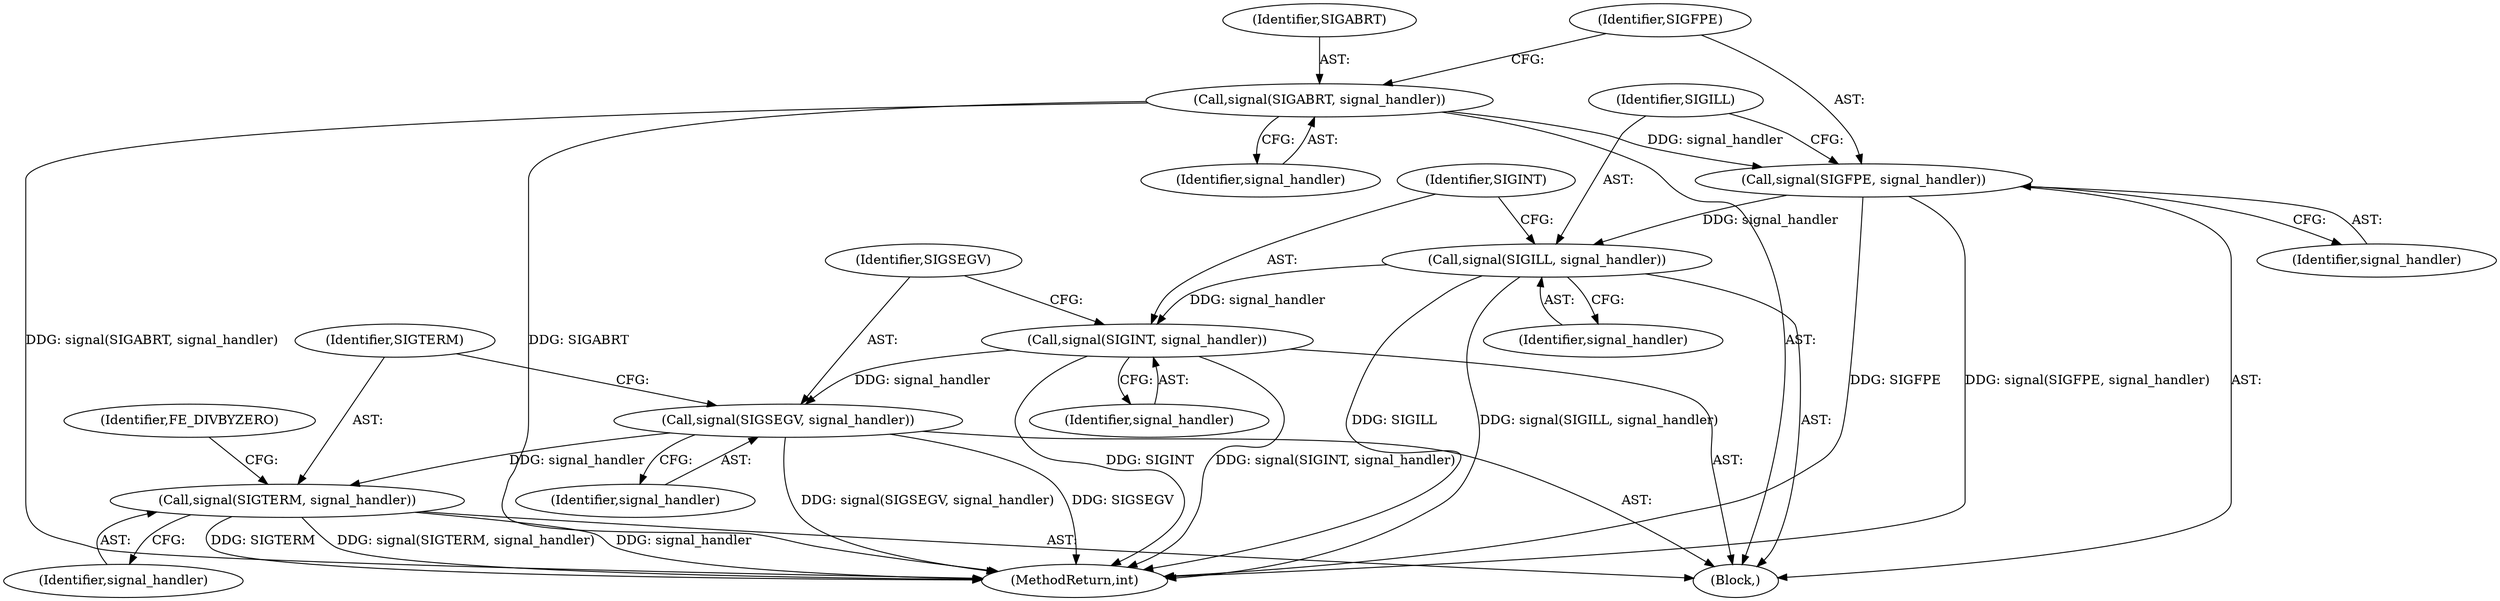 digraph "0_Android_9d4853418ab2f754c2b63e091c29c5529b8b86ca_94@API" {
"1000177" [label="(Call,signal(SIGFPE, signal_handler))"];
"1000174" [label="(Call,signal(SIGABRT, signal_handler))"];
"1000180" [label="(Call,signal(SIGILL, signal_handler))"];
"1000183" [label="(Call,signal(SIGINT, signal_handler))"];
"1000186" [label="(Call,signal(SIGSEGV, signal_handler))"];
"1000189" [label="(Call,signal(SIGTERM, signal_handler))"];
"1000189" [label="(Call,signal(SIGTERM, signal_handler))"];
"1000178" [label="(Identifier,SIGFPE)"];
"1000191" [label="(Identifier,signal_handler)"];
"1000186" [label="(Call,signal(SIGSEGV, signal_handler))"];
"1000182" [label="(Identifier,signal_handler)"];
"1000180" [label="(Call,signal(SIGILL, signal_handler))"];
"1000187" [label="(Identifier,SIGSEGV)"];
"1000174" [label="(Call,signal(SIGABRT, signal_handler))"];
"1000188" [label="(Identifier,signal_handler)"];
"1000194" [label="(Identifier,FE_DIVBYZERO)"];
"1000184" [label="(Identifier,SIGINT)"];
"1000183" [label="(Call,signal(SIGINT, signal_handler))"];
"1000179" [label="(Identifier,signal_handler)"];
"1000181" [label="(Identifier,SIGILL)"];
"1000176" [label="(Identifier,signal_handler)"];
"1000190" [label="(Identifier,SIGTERM)"];
"1000185" [label="(Identifier,signal_handler)"];
"1000175" [label="(Identifier,SIGABRT)"];
"1000149" [label="(Block,)"];
"1001841" [label="(MethodReturn,int)"];
"1000177" [label="(Call,signal(SIGFPE, signal_handler))"];
"1000177" -> "1000149"  [label="AST: "];
"1000177" -> "1000179"  [label="CFG: "];
"1000178" -> "1000177"  [label="AST: "];
"1000179" -> "1000177"  [label="AST: "];
"1000181" -> "1000177"  [label="CFG: "];
"1000177" -> "1001841"  [label="DDG: SIGFPE"];
"1000177" -> "1001841"  [label="DDG: signal(SIGFPE, signal_handler)"];
"1000174" -> "1000177"  [label="DDG: signal_handler"];
"1000177" -> "1000180"  [label="DDG: signal_handler"];
"1000174" -> "1000149"  [label="AST: "];
"1000174" -> "1000176"  [label="CFG: "];
"1000175" -> "1000174"  [label="AST: "];
"1000176" -> "1000174"  [label="AST: "];
"1000178" -> "1000174"  [label="CFG: "];
"1000174" -> "1001841"  [label="DDG: signal(SIGABRT, signal_handler)"];
"1000174" -> "1001841"  [label="DDG: SIGABRT"];
"1000180" -> "1000149"  [label="AST: "];
"1000180" -> "1000182"  [label="CFG: "];
"1000181" -> "1000180"  [label="AST: "];
"1000182" -> "1000180"  [label="AST: "];
"1000184" -> "1000180"  [label="CFG: "];
"1000180" -> "1001841"  [label="DDG: SIGILL"];
"1000180" -> "1001841"  [label="DDG: signal(SIGILL, signal_handler)"];
"1000180" -> "1000183"  [label="DDG: signal_handler"];
"1000183" -> "1000149"  [label="AST: "];
"1000183" -> "1000185"  [label="CFG: "];
"1000184" -> "1000183"  [label="AST: "];
"1000185" -> "1000183"  [label="AST: "];
"1000187" -> "1000183"  [label="CFG: "];
"1000183" -> "1001841"  [label="DDG: SIGINT"];
"1000183" -> "1001841"  [label="DDG: signal(SIGINT, signal_handler)"];
"1000183" -> "1000186"  [label="DDG: signal_handler"];
"1000186" -> "1000149"  [label="AST: "];
"1000186" -> "1000188"  [label="CFG: "];
"1000187" -> "1000186"  [label="AST: "];
"1000188" -> "1000186"  [label="AST: "];
"1000190" -> "1000186"  [label="CFG: "];
"1000186" -> "1001841"  [label="DDG: signal(SIGSEGV, signal_handler)"];
"1000186" -> "1001841"  [label="DDG: SIGSEGV"];
"1000186" -> "1000189"  [label="DDG: signal_handler"];
"1000189" -> "1000149"  [label="AST: "];
"1000189" -> "1000191"  [label="CFG: "];
"1000190" -> "1000189"  [label="AST: "];
"1000191" -> "1000189"  [label="AST: "];
"1000194" -> "1000189"  [label="CFG: "];
"1000189" -> "1001841"  [label="DDG: SIGTERM"];
"1000189" -> "1001841"  [label="DDG: signal(SIGTERM, signal_handler)"];
"1000189" -> "1001841"  [label="DDG: signal_handler"];
}
